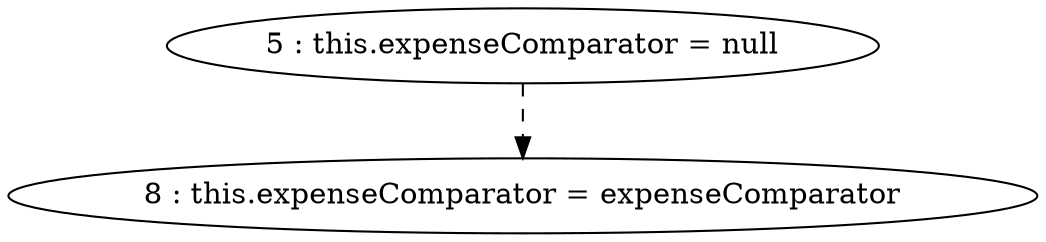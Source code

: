 digraph G {
"5 : this.expenseComparator = null"
"5 : this.expenseComparator = null" -> "8 : this.expenseComparator = expenseComparator" [style=dashed]
"8 : this.expenseComparator = expenseComparator"
}